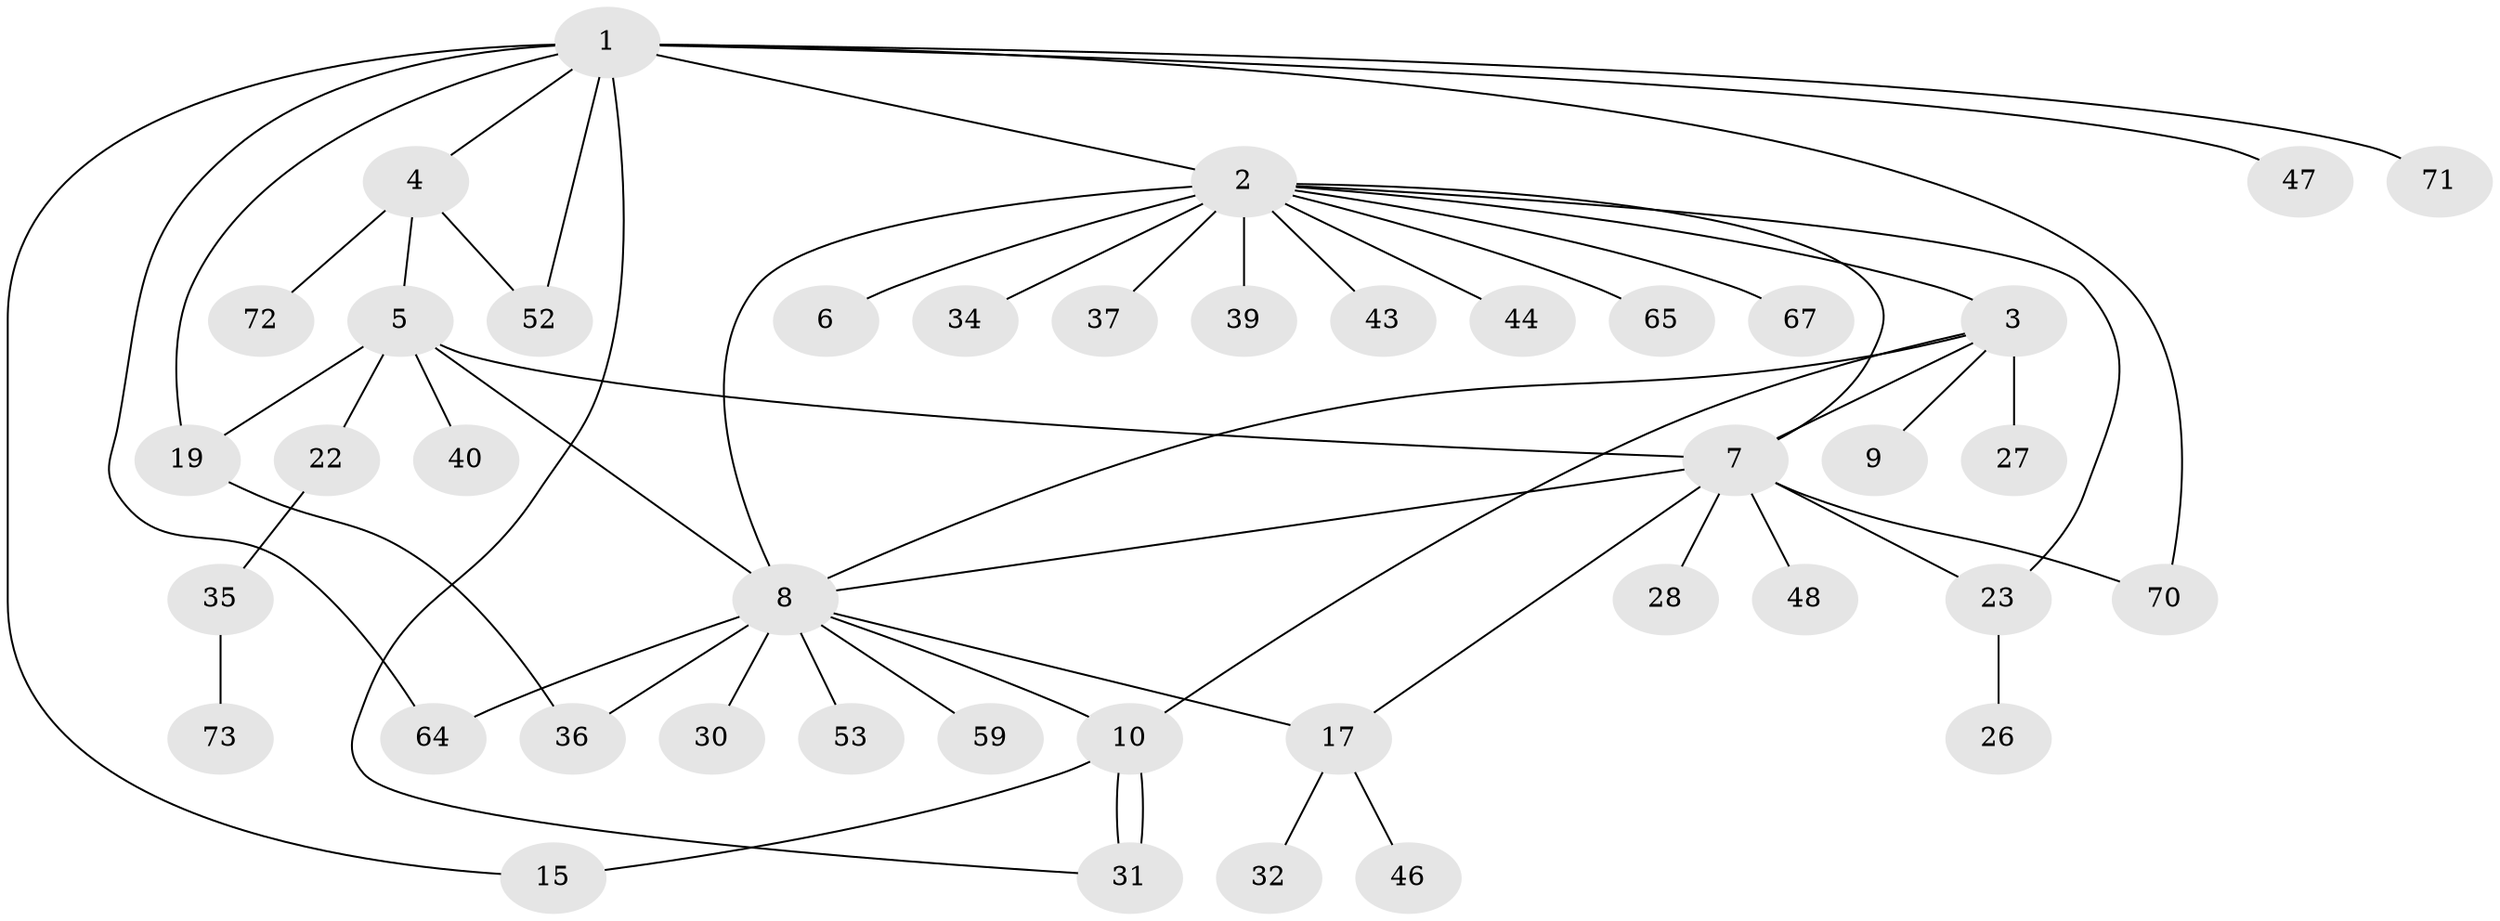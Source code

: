 // original degree distribution, {9: 0.011904761904761904, 17: 0.011904761904761904, 8: 0.03571428571428571, 5: 0.047619047619047616, 6: 0.011904761904761904, 4: 0.05952380952380952, 2: 0.2261904761904762, 3: 0.10714285714285714, 1: 0.47619047619047616, 7: 0.011904761904761904}
// Generated by graph-tools (version 1.1) at 2025/14/03/09/25 04:14:43]
// undirected, 42 vertices, 57 edges
graph export_dot {
graph [start="1"]
  node [color=gray90,style=filled];
  1 [super="+33"];
  2 [super="+60"];
  3 [super="+77+16+12+41+49"];
  4 [super="+13"];
  5;
  6 [super="+76+74+81"];
  7 [super="+11"];
  8 [super="+58+14+18"];
  9;
  10;
  15 [super="+69+21"];
  17 [super="+25+66"];
  19 [super="+82+75+62"];
  22;
  23 [super="+24"];
  26;
  27;
  28;
  30;
  31 [super="+42"];
  32 [super="+78"];
  34;
  35;
  36 [super="+63"];
  37 [super="+38+61"];
  39;
  40 [super="+68"];
  43;
  44;
  46;
  47;
  48 [super="+50"];
  52;
  53;
  59;
  64;
  65;
  67;
  70;
  71;
  72;
  73;
  1 -- 2;
  1 -- 4;
  1 -- 15;
  1 -- 52;
  1 -- 64;
  1 -- 70;
  1 -- 31;
  1 -- 19;
  1 -- 47;
  1 -- 71;
  2 -- 3;
  2 -- 6 [weight=2];
  2 -- 7;
  2 -- 8 [weight=2];
  2 -- 23;
  2 -- 34;
  2 -- 37;
  2 -- 39;
  2 -- 43;
  2 -- 44;
  2 -- 65;
  2 -- 67;
  3 -- 9 [weight=2];
  3 -- 10;
  3 -- 8;
  3 -- 27;
  3 -- 7;
  4 -- 5;
  4 -- 52;
  4 -- 72;
  5 -- 19;
  5 -- 22;
  5 -- 40;
  5 -- 7;
  5 -- 8;
  7 -- 23;
  7 -- 28;
  7 -- 48;
  7 -- 70;
  7 -- 17;
  7 -- 8;
  8 -- 36;
  8 -- 64;
  8 -- 59;
  8 -- 17;
  8 -- 53;
  8 -- 30;
  8 -- 10;
  10 -- 31;
  10 -- 31;
  10 -- 15;
  17 -- 32;
  17 -- 46;
  19 -- 36;
  22 -- 35;
  23 -- 26;
  35 -- 73;
}
